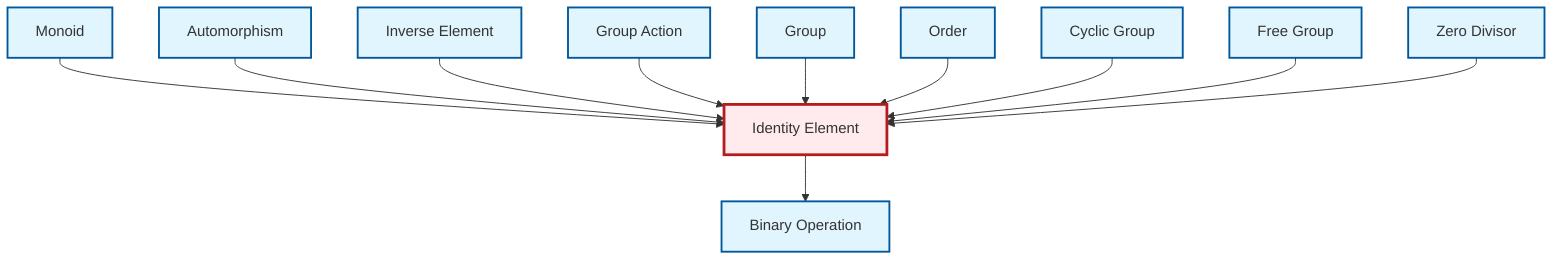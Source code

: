 graph TD
    classDef definition fill:#e1f5fe,stroke:#01579b,stroke-width:2px
    classDef theorem fill:#f3e5f5,stroke:#4a148c,stroke-width:2px
    classDef axiom fill:#fff3e0,stroke:#e65100,stroke-width:2px
    classDef example fill:#e8f5e9,stroke:#1b5e20,stroke-width:2px
    classDef current fill:#ffebee,stroke:#b71c1c,stroke-width:3px
    def-free-group["Free Group"]:::definition
    def-order["Order"]:::definition
    def-group-action["Group Action"]:::definition
    def-cyclic-group["Cyclic Group"]:::definition
    def-identity-element["Identity Element"]:::definition
    def-inverse-element["Inverse Element"]:::definition
    def-binary-operation["Binary Operation"]:::definition
    def-zero-divisor["Zero Divisor"]:::definition
    def-automorphism["Automorphism"]:::definition
    def-monoid["Monoid"]:::definition
    def-group["Group"]:::definition
    def-monoid --> def-identity-element
    def-automorphism --> def-identity-element
    def-inverse-element --> def-identity-element
    def-group-action --> def-identity-element
    def-identity-element --> def-binary-operation
    def-group --> def-identity-element
    def-order --> def-identity-element
    def-cyclic-group --> def-identity-element
    def-free-group --> def-identity-element
    def-zero-divisor --> def-identity-element
    class def-identity-element current